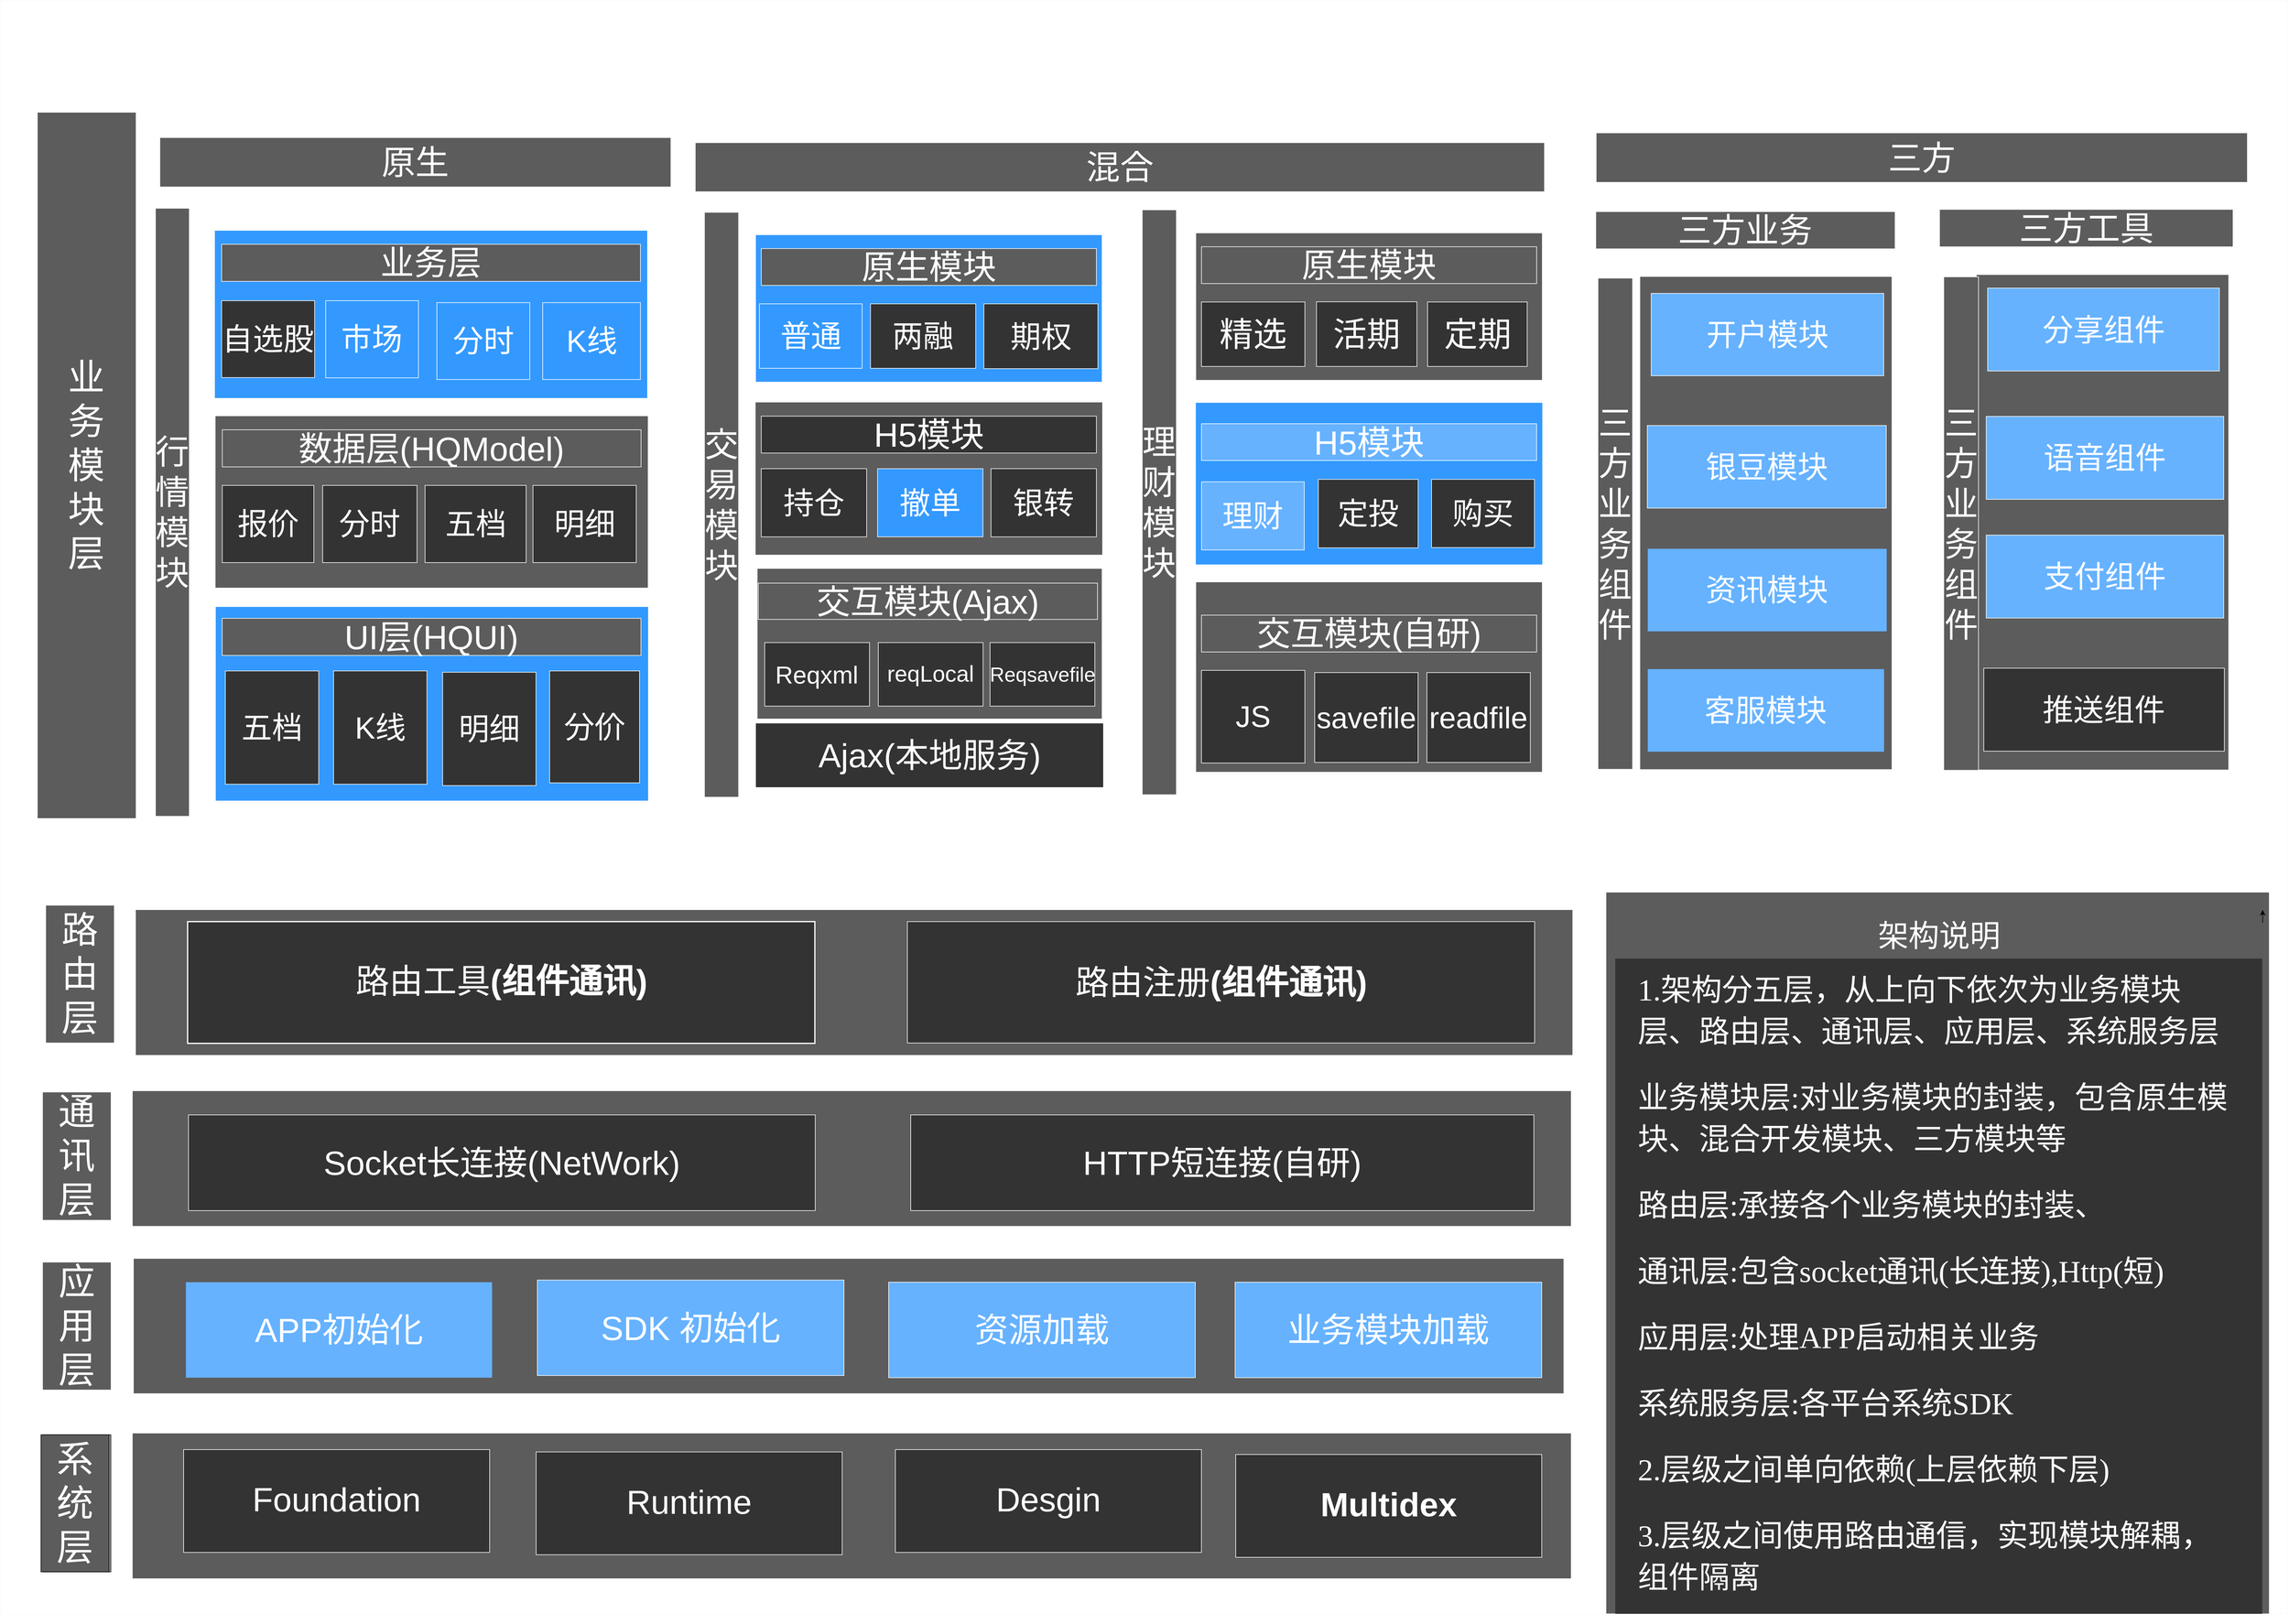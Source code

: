<mxfile version="20.8.20" type="github">
  <diagram name="第 1 页" id="TkxkEOnCBFVJElRpyOZn">
    <mxGraphModel dx="7390" dy="2872" grid="1" gridSize="10" guides="1" tooltips="1" connect="1" arrows="1" fold="1" page="1" pageScale="1" pageWidth="827" pageHeight="1169" math="0" shadow="0">
      <root>
        <mxCell id="0" />
        <mxCell id="1" parent="0" />
        <mxCell id="ASqVglf76r4piVXxUq2K-1" value="" style="group;labelBackgroundColor=none;labelBorderColor=none;fontSize=80;strokeColor=#FAFAFA;fontColor=#666666;" vertex="1" connectable="0" parent="1">
          <mxGeometry x="-1605" y="407" width="3737.094" height="2636.375" as="geometry" />
        </mxCell>
        <mxCell id="ASqVglf76r4piVXxUq2K-2" value="&lt;font style=&quot;font-size: 90px;&quot;&gt;APP架构示意图&lt;/font&gt;" style="rounded=0;whiteSpace=wrap;html=1;sketch=0;strokeWidth=1;container=1;align=center;fontSize=90;glass=0;shadow=0;strokeColor=none;fillColor=none;fontColor=#FFFFFF;fontFamily=Helvetica;" vertex="1" parent="ASqVglf76r4piVXxUq2K-1">
          <mxGeometry x="1117.22" width="1494.03" height="145" as="geometry" />
        </mxCell>
        <mxCell id="ASqVglf76r4piVXxUq2K-3" value="" style="rounded=0;whiteSpace=wrap;html=1;sketch=0;fontColor=#E4FDE1;strokeColor=none;strokeWidth=1;fillColor=none;container=1;align=center;fontSize=30;" vertex="1" parent="ASqVglf76r4piVXxUq2K-1">
          <mxGeometry x="3.324" y="134.754" width="3733.77" height="2501.621" as="geometry" />
        </mxCell>
        <mxCell id="ASqVglf76r4piVXxUq2K-4" value="" style="rounded=0;whiteSpace=wrap;html=1;gradientColor=none;fontColor=#000000;fillColor=none;strokeColor=#FFFFFF;container=1;" vertex="1" parent="ASqVglf76r4piVXxUq2K-3">
          <mxGeometry x="25.71" y="23.72" width="3678.29" height="1242.72" as="geometry" />
        </mxCell>
        <mxCell id="ASqVglf76r4piVXxUq2K-5" value="业&lt;br style=&quot;font-size: 60px;&quot;&gt;务&lt;br style=&quot;font-size: 60px;&quot;&gt;模&lt;br style=&quot;font-size: 60px;&quot;&gt;块&lt;br style=&quot;font-size: 60px;&quot;&gt;层" style="rounded=0;whiteSpace=wrap;html=1;sketch=0;fontColor=#ffffff;strokeColor=none;strokeWidth=1;fontSize=60;glass=0;fillColor=#5C5C5C;" vertex="1" parent="ASqVglf76r4piVXxUq2K-4">
          <mxGeometry x="31.448" y="24.523" width="160.38" height="1153.161" as="geometry" />
        </mxCell>
        <mxCell id="ASqVglf76r4piVXxUq2K-6" value="" style="group;" vertex="1" connectable="0" parent="ASqVglf76r4piVXxUq2K-3">
          <mxGeometry x="25.72" y="1294.25" width="2578.28" height="1200" as="geometry" />
        </mxCell>
        <mxCell id="ASqVglf76r4piVXxUq2K-7" value="。" style="rounded=0;whiteSpace=wrap;html=1;sketch=0;strokeWidth=1;strokeColor=#FFFFFF;fillColor=none;perimeterSpacing=1;container=1;rotation=0;" vertex="1" parent="ASqVglf76r4piVXxUq2K-6">
          <mxGeometry x="6.616" y="333.0" width="2554.652" height="260.645" as="geometry" />
        </mxCell>
        <mxCell id="ASqVglf76r4piVXxUq2K-8" value="通&lt;br style=&quot;font-size: 60px;&quot;&gt;讯&lt;br style=&quot;font-size: 60px;&quot;&gt;层" style="rounded=0;whiteSpace=wrap;html=1;sketch=0;strokeWidth=1;gradientDirection=south;fontColor=#ffffff;strokeColor=none;fontSize=60;glass=0;fillColor=#5c5c5c;" vertex="1" parent="ASqVglf76r4piVXxUq2K-7">
          <mxGeometry x="33.322" y="22.155" width="111.072" height="208.516" as="geometry" />
        </mxCell>
        <mxCell id="ASqVglf76r4piVXxUq2K-9" value="" style="rounded=0;whiteSpace=wrap;html=1;sketch=0;fontColor=#000000;strokeColor=#FFFFFF;strokeWidth=1;fillColor=#5C5C5C;container=1;" vertex="1" parent="ASqVglf76r4piVXxUq2K-7">
          <mxGeometry x="179.566" y="19.548" width="2351.02" height="221.549" as="geometry" />
        </mxCell>
        <mxCell id="ASqVglf76r4piVXxUq2K-10" value="HTTP短连接(自研)" style="rounded=0;whiteSpace=wrap;html=1;sketch=0;fontColor=#FFFFFF;strokeColor=#FFFFFF;strokeWidth=1;fontSize=55;fillColor=#333333;" vertex="1" parent="ASqVglf76r4piVXxUq2K-7">
          <mxGeometry x="1451.337" y="58.999" width="1018.158" height="156.387" as="geometry" />
        </mxCell>
        <mxCell id="ASqVglf76r4piVXxUq2K-11" value="" style="rounded=0;whiteSpace=wrap;html=1;sketch=0;fontColor=#E4FDE1;strokeColor=#FFFFFF;strokeWidth=1;fillColor=none;container=1;rotation=0;" vertex="1" parent="ASqVglf76r4piVXxUq2K-6">
          <mxGeometry x="6.616" y="890.998" width="2554.652" height="280" as="geometry" />
        </mxCell>
        <mxCell id="ASqVglf76r4piVXxUq2K-12" value="系&lt;br style=&quot;font-size: 50px;&quot;&gt;统&lt;br style=&quot;font-size: 50px;&quot;&gt;层" style="rounded=0;whiteSpace=wrap;html=1;sketch=0;strokeColor=default;strokeWidth=1;fillColor=#A1A1A1;fontColor=#ffffff;fontSize=40;glass=0;" vertex="1" parent="ASqVglf76r4piVXxUq2K-11">
          <mxGeometry x="33.322" y="23.8" width="111.072" height="224.0" as="geometry" />
        </mxCell>
        <mxCell id="ASqVglf76r4piVXxUq2K-13" value="" style="rounded=0;whiteSpace=wrap;html=1;sketch=0;fontColor=#000000;strokeColor=#FFFFFF;strokeWidth=1;fillColor=#5C5C5C;" vertex="1" parent="ASqVglf76r4piVXxUq2K-11">
          <mxGeometry x="179.566" y="21" width="2351.02" height="238.0" as="geometry" />
        </mxCell>
        <mxCell id="ASqVglf76r4piVXxUq2K-14" value="&lt;h1 style=&quot;box-sizing: border-box; outline: 0px; margin: 0px; padding: 0px; font-family: arial; font-size: 55px; line-height: 26px; overflow-wrap: break-word;&quot;&gt;&lt;span style=&quot;box-sizing: border-box; outline: 0px; margin: 0px; padding: 0px; font-weight: normal; overflow-wrap: break-word; font-size: 55px;&quot;&gt;Foundation&lt;/span&gt;&lt;/h1&gt;" style="rounded=0;whiteSpace=wrap;html=1;sketch=0;fontColor=#FFFFFF;strokeColor=#FFFFFF;strokeWidth=1;fontSize=55;fillColor=#333333;" vertex="1" parent="ASqVglf76r4piVXxUq2K-11">
          <mxGeometry x="263.339" y="48" width="500" height="168" as="geometry" />
        </mxCell>
        <mxCell id="ASqVglf76r4piVXxUq2K-15" value="。" style="rounded=0;whiteSpace=wrap;html=1;sketch=0;strokeWidth=1;strokeColor=#FFFFFF;fillColor=none;perimeterSpacing=1;container=1;rotation=0;" vertex="1" parent="ASqVglf76r4piVXxUq2K-6">
          <mxGeometry x="11.814" y="26.002" width="2554.652" height="280.138" as="geometry" />
        </mxCell>
        <mxCell id="ASqVglf76r4piVXxUq2K-16" value="路&lt;br style=&quot;font-size: 60px;&quot;&gt;由&lt;br style=&quot;font-size: 60px;&quot;&gt;层" style="rounded=0;whiteSpace=wrap;html=1;sketch=0;strokeWidth=1;gradientDirection=south;strokeColor=none;fontSize=60;fontColor=#ffffff;glass=0;shadow=0;fillColor=#5c5c5c;" vertex="1" parent="ASqVglf76r4piVXxUq2K-15">
          <mxGeometry x="33.322" y="23.812" width="111.072" height="224.11" as="geometry" />
        </mxCell>
        <mxCell id="ASqVglf76r4piVXxUq2K-17" value="" style="rounded=0;whiteSpace=wrap;html=1;sketch=0;fontColor=#000000;strokeColor=#FFFFFF;strokeWidth=1;fillColor=#5C5C5C;container=1;" vertex="1" parent="ASqVglf76r4piVXxUq2K-15">
          <mxGeometry x="179.568" y="30.571" width="2348.321" height="238.117" as="geometry" />
        </mxCell>
        <mxCell id="ASqVglf76r4piVXxUq2K-18" value="&lt;h1 style=&quot;box-sizing: border-box; outline: 0px; margin: 0px; padding: 0px; font-family: arial; font-size: 55px; line-height: 26px; overflow-wrap: break-word;&quot;&gt;&lt;span style=&quot;box-sizing: border-box; outline: 0px; margin: 0px; padding: 0px; font-weight: normal; overflow-wrap: break-word; font-size: 55px;&quot;&gt;路由工具&lt;/span&gt;(组件通讯)&lt;/h1&gt;" style="rounded=0;whiteSpace=wrap;html=1;sketch=0;fontColor=#FFFFFF;strokeColor=#FFFFFF;strokeWidth=2;fontSize=55;fillColor=#333333;spacing=2;labelPosition=center;verticalLabelPosition=middle;align=center;verticalAlign=middle;horizontal=1;" vertex="1" parent="ASqVglf76r4piVXxUq2K-17">
          <mxGeometry x="85.131" y="19.597" width="1024.838" height="198.923" as="geometry" />
        </mxCell>
        <mxCell id="ASqVglf76r4piVXxUq2K-19" value="&lt;p style=&quot;line-height: 130%; font-size: 55px;&quot;&gt;&lt;/p&gt;&lt;h1 style=&quot;box-sizing: border-box; outline: 0px; margin: 0px; padding: 0px; font-family: arial; font-size: 55px; line-height: 26px; overflow-wrap: break-word;&quot;&gt;&lt;span style=&quot;box-sizing: border-box; outline: 0px; margin: 0px; padding: 0px; font-weight: normal; overflow-wrap: break-word; font-size: 55px;&quot;&gt;路由注册&lt;/span&gt;(组件通讯)&lt;/h1&gt;&lt;p style=&quot;font-size: 55px;&quot;&gt;&lt;/p&gt;" style="rounded=0;whiteSpace=wrap;html=1;sketch=0;fontColor=#FFFFFF;strokeColor=#FFFFFF;strokeWidth=1;fontSize=55;fillColor=#333333;spacing=12;" vertex="1" parent="ASqVglf76r4piVXxUq2K-17">
          <mxGeometry x="1261.15" y="19.597" width="1024.838" height="198.328" as="geometry" />
        </mxCell>
        <mxCell id="ASqVglf76r4piVXxUq2K-20" value="。" style="rounded=0;whiteSpace=wrap;html=1;sketch=0;strokeWidth=1;strokeColor=#FFFFFF;fillColor=none;perimeterSpacing=1;container=1;rotation=0;" vertex="1" parent="ASqVglf76r4piVXxUq2K-6">
          <mxGeometry x="6.616" y="610.999" width="2554.652" height="260" as="geometry" />
        </mxCell>
        <mxCell id="ASqVglf76r4piVXxUq2K-21" value="应&lt;br style=&quot;font-size: 60px;&quot;&gt;用&lt;br style=&quot;font-size: 60px;&quot;&gt;层" style="rounded=0;whiteSpace=wrap;html=1;sketch=0;strokeWidth=1;gradientDirection=south;fontColor=#ffffff;strokeColor=none;fontSize=60;glass=0;fillColor=#5c5c5c;" vertex="1" parent="ASqVglf76r4piVXxUq2K-20">
          <mxGeometry x="33.322" y="22.1" width="111.072" height="208.0" as="geometry" />
        </mxCell>
        <mxCell id="ASqVglf76r4piVXxUq2K-22" value="" style="rounded=0;whiteSpace=wrap;html=1;sketch=0;fontColor=#000000;strokeColor=#FFFFFF;strokeWidth=1;fillColor=#5C5C5C;container=1;" vertex="1" parent="ASqVglf76r4piVXxUq2K-20">
          <mxGeometry x="181.338" y="15.598" width="2337.186" height="221.0" as="geometry" />
        </mxCell>
        <mxCell id="ASqVglf76r4piVXxUq2K-23" value="APP初始化" style="rounded=0;whiteSpace=wrap;html=1;sketch=0;strokeWidth=6;fontSize=55;strokeColor=none;fillColor=#66B2FF;fontColor=#FFFFFF;" vertex="1" parent="ASqVglf76r4piVXxUq2K-22">
          <mxGeometry x="85.76" y="38.84" width="500.24" height="156" as="geometry" />
        </mxCell>
        <mxCell id="ASqVglf76r4piVXxUq2K-24" value="SDK 初始化" style="rounded=0;whiteSpace=wrap;html=1;sketch=0;fontColor=#FFFFFF;strokeColor=#FFFFFF;strokeWidth=1;fontSize=55;fillColor=#66B2FF;" vertex="1" parent="ASqVglf76r4piVXxUq2K-22">
          <mxGeometry x="660.002" y="35.309" width="500.966" height="155.996" as="geometry" />
        </mxCell>
        <mxCell id="ASqVglf76r4piVXxUq2K-25" value="业务模块加载" style="rounded=0;whiteSpace=wrap;html=1;sketch=0;fontColor=#FFFFFF;strokeColor=#FFFFFF;strokeWidth=1;fontSize=55;fillColor=#66B2FF;" vertex="1" parent="ASqVglf76r4piVXxUq2K-22">
          <mxGeometry x="1800.006" y="38.842" width="500.966" height="155.996" as="geometry" />
        </mxCell>
        <mxCell id="ASqVglf76r4piVXxUq2K-26" value="资源加载" style="rounded=0;whiteSpace=wrap;html=1;sketch=0;fontColor=#FFFFFF;strokeColor=#FFFFFF;strokeWidth=1;fontSize=55;fillColor=#66B2FF;fontFamily=Helvetica;" vertex="1" parent="ASqVglf76r4piVXxUq2K-22">
          <mxGeometry x="1234.001" y="38.84" width="500.966" height="155.996" as="geometry" />
        </mxCell>
        <mxCell id="ASqVglf76r4piVXxUq2K-27" value="&lt;font style=&quot;font-size: 55px;&quot;&gt;Socket长连接(NetWork)&lt;/font&gt;" style="rounded=0;whiteSpace=wrap;html=1;sketch=0;fontColor=#FFFFFF;strokeColor=#FFFFFF;strokeWidth=1;fontSize=5;fillColor=#333333;" vertex="1" parent="ASqVglf76r4piVXxUq2K-6">
          <mxGeometry x="277.96" y="392" width="1024.04" height="156.39" as="geometry" />
        </mxCell>
        <mxCell id="ASqVglf76r4piVXxUq2K-28" value="&lt;h1 style=&quot;box-sizing: border-box; outline: 0px; margin: 0px; padding: 0px; line-height: 26px; overflow-wrap: break-word; font-size: 55px;&quot;&gt;&lt;font face=&quot;arial&quot; style=&quot;font-size: 55px;&quot;&gt;Multidex&lt;/font&gt;&lt;br style=&quot;font-size: 55px;&quot;&gt;&lt;/h1&gt;" style="rounded=0;whiteSpace=wrap;html=1;sketch=0;fontColor=#FFFFFF;strokeColor=#FFFFFF;strokeWidth=1;fontStyle=0;fontSize=55;fillColor=#333333;" vertex="1" parent="ASqVglf76r4piVXxUq2K-6">
          <mxGeometry x="1989" y="947" width="500" height="168" as="geometry" />
        </mxCell>
        <mxCell id="ASqVglf76r4piVXxUq2K-29" value="&lt;h1 style=&quot;box-sizing: border-box; outline: 0px; margin: 0px; padding: 0px; font-family: arial; font-size: 55px; line-height: 26px; overflow-wrap: break-word;&quot;&gt;&lt;span style=&quot;box-sizing: border-box; outline: 0px; margin: 0px; padding: 0px; font-weight: normal; overflow-wrap: break-word; font-size: 55px;&quot;&gt;Runtime&lt;/span&gt;&lt;/h1&gt;" style="rounded=0;whiteSpace=wrap;html=1;sketch=0;fontColor=#FFFFFF;strokeColor=#FFFFFF;strokeWidth=1;fontSize=55;fillColor=#333333;" vertex="1" parent="ASqVglf76r4piVXxUq2K-6">
          <mxGeometry x="845.952" y="942.798" width="500" height="168" as="geometry" />
        </mxCell>
        <mxCell id="ASqVglf76r4piVXxUq2K-30" value="&lt;h1 style=&quot;box-sizing: border-box; outline: 0px; margin: 0px; padding: 0px; font-family: arial; font-size: 55px; line-height: 26px; overflow-wrap: break-word;&quot;&gt;&lt;span style=&quot;box-sizing: border-box; outline: 0px; margin: 0px; padding: 0px; font-weight: normal; overflow-wrap: break-word; font-size: 55px;&quot;&gt;Desgin&lt;/span&gt;&lt;/h1&gt;" style="rounded=0;whiteSpace=wrap;html=1;sketch=0;fontColor=#FFFFFF;strokeColor=#FFFFFF;strokeWidth=1;fontSize=55;fillColor=#333333;" vertex="1" parent="ASqVglf76r4piVXxUq2K-6">
          <mxGeometry x="1432.956" y="938.998" width="500" height="168" as="geometry" />
        </mxCell>
        <mxCell id="ASqVglf76r4piVXxUq2K-31" value="" style="rounded=0;whiteSpace=wrap;html=1;sketch=0;fontColor=#FFFFFF;strokeColor=#FFFFFF;strokeWidth=1;fillColor=#5C5C5C;fontStyle=1;container=1;" vertex="1" parent="ASqVglf76r4piVXxUq2K-3">
          <mxGeometry x="2619.68" y="1322.25" width="1083.77" height="1179.371" as="geometry" />
        </mxCell>
        <mxCell id="ASqVglf76r4piVXxUq2K-32" value="&lt;font style=&quot;font-size: 50px;&quot;&gt;架构说明&lt;/font&gt;" style="text;html=1;align=center;verticalAlign=middle;whiteSpace=wrap;rounded=0;sketch=0;fontSize=36;fontColor=#FFFFFF;" vertex="1" parent="ASqVglf76r4piVXxUq2K-31">
          <mxGeometry x="16" y="29.15" width="1057" height="82.85" as="geometry" />
        </mxCell>
        <mxCell id="ASqVglf76r4piVXxUq2K-33" value="&lt;div style=&quot;font-size: 50px;&quot;&gt;&lt;br style=&quot;font-size: 50px;&quot;&gt;&lt;/div&gt;" style="rounded=0;whiteSpace=wrap;html=1;sketch=0;fontColor=#FFFFFF;strokeWidth=1;align=left;fontSize=35;fontFamily=Comic Sans MS;fontStyle=1;container=1;fillColor=#333333;strokeColor=none;" vertex="1" parent="ASqVglf76r4piVXxUq2K-31">
          <mxGeometry x="15.15" y="108.611" width="1057.18" height="1070.76" as="geometry" />
        </mxCell>
        <mxCell id="ASqVglf76r4piVXxUq2K-34" value="&lt;p style=&quot;line-height: 160%;&quot;&gt;&lt;span style=&quot;font-size: 50px;&quot;&gt;1.架构分五层，从上向下依次为业务模块层、路由层、通讯层、应用层、系统服务层&lt;/span&gt;&lt;/p&gt;&lt;p style=&quot;line-height: 160%;&quot;&gt;&lt;span style=&quot;font-size: 50px;&quot;&gt;业务模块层:对业务模块的封装，包含原生模块、混合开发模块、三方模块等&lt;/span&gt;&lt;/p&gt;&lt;p style=&quot;line-height: 160%;&quot;&gt;&lt;span style=&quot;font-size: 50px;&quot;&gt;路由层:承接各个业务模块的封装、&lt;/span&gt;&lt;/p&gt;&lt;p style=&quot;line-height: 160%;&quot;&gt;&lt;span style=&quot;font-size: 50px;&quot;&gt;通讯层:包含socket通讯(长连接),Http(短)&lt;/span&gt;&lt;/p&gt;&lt;p style=&quot;line-height: 160%;&quot;&gt;&lt;span style=&quot;font-size: 50px;&quot;&gt;应用层:处理APP启动相关业务&lt;/span&gt;&lt;/p&gt;&lt;p style=&quot;line-height: 160%;&quot;&gt;&lt;span style=&quot;font-size: 50px;&quot;&gt;系统服务层:各平台系统SDK&lt;/span&gt;&lt;/p&gt;&lt;p style=&quot;line-height: 160%;&quot;&gt;&lt;span style=&quot;font-size: 50px;&quot;&gt;2.层级之间单向依赖(上层依赖下层)&lt;/span&gt;&lt;/p&gt;&lt;p style=&quot;line-height: 160%;&quot;&gt;&lt;span style=&quot;font-size: 50px;&quot;&gt;3.层级之间使用路由通信，实现模块解耦，组件隔离&lt;/span&gt;&lt;/p&gt;" style="text;html=1;strokeColor=none;fillColor=none;align=left;verticalAlign=middle;whiteSpace=wrap;rounded=0;fontFamily=Comic Sans MS;fontSize=40;fontColor=#FFFFFF;spacing=12;" vertex="1" parent="ASqVglf76r4piVXxUq2K-33">
          <mxGeometry x="24.43" y="43" width="995.03" height="978.15" as="geometry" />
        </mxCell>
        <mxCell id="ASqVglf76r4piVXxUq2K-35" style="edgeStyle=orthogonalEdgeStyle;rounded=0;orthogonalLoop=1;jettySize=auto;html=1;exitX=1;exitY=0.25;exitDx=0;exitDy=0;entryX=1;entryY=0;entryDx=0;entryDy=0;fontSize=36;fontColor=#333333;" edge="1" parent="ASqVglf76r4piVXxUq2K-31" source="ASqVglf76r4piVXxUq2K-32" target="ASqVglf76r4piVXxUq2K-32">
          <mxGeometry relative="1" as="geometry" />
        </mxCell>
        <mxCell id="ASqVglf76r4piVXxUq2K-36" value="" style="rounded=0;whiteSpace=wrap;html=1;sketch=0;strokeWidth=1;strokeColor=#FFFFFF;fillColor=none;perimeterSpacing=1;fontColor=#000000;container=1;fontSize=55;" vertex="1" parent="ASqVglf76r4piVXxUq2K-1">
          <mxGeometry x="1131" y="190" width="1420" height="1174" as="geometry" />
        </mxCell>
        <mxCell id="ASqVglf76r4piVXxUq2K-37" value="" style="rounded=0;whiteSpace=wrap;html=1;sketch=0;strokeWidth=1;strokeColor=#FFFFFF;fillColor=none;perimeterSpacing=1;fontColor=#000000;" vertex="1" parent="ASqVglf76r4piVXxUq2K-36">
          <mxGeometry x="88.634" y="155.028" width="598.627" height="955.756" as="geometry" />
        </mxCell>
        <mxCell id="ASqVglf76r4piVXxUq2K-38" value="混合" style="rounded=0;whiteSpace=wrap;html=1;sketch=0;fontColor=#FFFFFF;strokeColor=#FFFFFF;strokeWidth=1;fontSize=55;fillColor=#5C5C5C;" vertex="1" parent="ASqVglf76r4piVXxUq2K-36">
          <mxGeometry x="3.996" y="42.144" width="1387.516" height="80.205" as="geometry" />
        </mxCell>
        <mxCell id="ASqVglf76r4piVXxUq2K-39" value="交&lt;br style=&quot;font-size: 55px;&quot;&gt;易&lt;br style=&quot;font-size: 55px;&quot;&gt;模&lt;br style=&quot;font-size: 55px;&quot;&gt;块" style="rounded=0;whiteSpace=wrap;html=1;sketch=0;fontColor=#FFFFFF;strokeColor=#FFFFFF;strokeWidth=1;fontSize=55;fillColor=#5C5C5C;" vertex="1" parent="ASqVglf76r4piVXxUq2K-36">
          <mxGeometry x="19.026" y="156.028" width="55.78" height="955.736" as="geometry" />
        </mxCell>
        <mxCell id="ASqVglf76r4piVXxUq2K-40" value="" style="rounded=0;whiteSpace=wrap;html=1;sketch=0;fontColor=#000000;strokeWidth=6;strokeColor=none;fillColor=#5C5C5C;" vertex="1" parent="ASqVglf76r4piVXxUq2K-36">
          <mxGeometry x="102.56" y="466.584" width="566.44" height="249.054" as="geometry" />
        </mxCell>
        <mxCell id="ASqVglf76r4piVXxUq2K-41" value="H5模块" style="rounded=0;whiteSpace=wrap;html=1;sketch=0;fontColor=#FFFFFF;strokeColor=#FFFFFF;strokeWidth=1;fontSize=55;fillColor=#333333;" vertex="1" parent="ASqVglf76r4piVXxUq2K-36">
          <mxGeometry x="111.837" y="489.164" width="547.582" height="60.205" as="geometry" />
        </mxCell>
        <mxCell id="ASqVglf76r4piVXxUq2K-42" value="持仓" style="rounded=0;whiteSpace=wrap;html=1;sketch=0;fontColor=#FFFFFF;strokeColor=#FFFFFF;strokeWidth=1;fontSize=50;fillColor=#333333;" vertex="1" parent="ASqVglf76r4piVXxUq2K-36">
          <mxGeometry x="111.837" y="574.957" width="172.16" height="111.379" as="geometry" />
        </mxCell>
        <mxCell id="ASqVglf76r4piVXxUq2K-43" value="" style="rounded=0;whiteSpace=wrap;html=1;sketch=0;fontColor=#000000;strokeColor=#FFFFFF;strokeWidth=1;fillColor=#3399FF;" vertex="1" parent="ASqVglf76r4piVXxUq2K-36">
          <mxGeometry x="102.556" y="192.656" width="566.144" height="240.821" as="geometry" />
        </mxCell>
        <mxCell id="ASqVglf76r4piVXxUq2K-44" value="原生模块" style="rounded=0;whiteSpace=wrap;html=1;sketch=0;fontColor=#FFFFFF;strokeColor=#FFFFFF;strokeWidth=1;fillColor=#5C5C5C;fontSize=55;" vertex="1" parent="ASqVglf76r4piVXxUq2K-36">
          <mxGeometry x="111.837" y="215.233" width="547.582" height="60.205" as="geometry" />
        </mxCell>
        <mxCell id="ASqVglf76r4piVXxUq2K-45" value="银转" style="rounded=0;whiteSpace=wrap;html=1;sketch=0;fontColor=#FFFFFF;strokeColor=#FFFFFF;strokeWidth=1;fontSize=50;fillColor=#333333;" vertex="1" parent="ASqVglf76r4piVXxUq2K-36">
          <mxGeometry x="487.26" y="574.957" width="172.16" height="111.379" as="geometry" />
        </mxCell>
        <mxCell id="ASqVglf76r4piVXxUq2K-46" value="" style="rounded=0;whiteSpace=wrap;html=1;sketch=0;strokeWidth=1;strokeColor=#FFFFFF;fillColor=none;perimeterSpacing=1;fontColor=#000000;" vertex="1" parent="ASqVglf76r4piVXxUq2K-36">
          <mxGeometry x="801.212" y="152.018" width="598.627" height="955.756" as="geometry" />
        </mxCell>
        <mxCell id="ASqVglf76r4piVXxUq2K-47" value="理&lt;br style=&quot;font-size: 55px;&quot;&gt;财&lt;br style=&quot;font-size: 55px;&quot;&gt;模&lt;br style=&quot;font-size: 55px;&quot;&gt;块" style="rounded=0;whiteSpace=wrap;html=1;sketch=0;fontColor=#FFFFFF;strokeColor=#FFFFFF;strokeWidth=1;fontSize=55;fillColor=#5C5C5C;" vertex="1" parent="ASqVglf76r4piVXxUq2K-36">
          <mxGeometry x="734.307" y="152.018" width="55.78" height="955.736" as="geometry" />
        </mxCell>
        <mxCell id="ASqVglf76r4piVXxUq2K-48" value="" style="rounded=0;whiteSpace=wrap;html=1;sketch=0;fontColor=#000000;strokeWidth=6;strokeColor=none;fillColor=#3399FF;" vertex="1" parent="ASqVglf76r4piVXxUq2K-36">
          <mxGeometry x="821.84" y="467.234" width="566.14" height="264.254" as="geometry" />
        </mxCell>
        <mxCell id="ASqVglf76r4piVXxUq2K-49" value="H5模块" style="rounded=0;whiteSpace=wrap;html=1;sketch=0;fontColor=#FFFFFF;strokeColor=#FFFFFF;strokeWidth=1;fontSize=55;fillColor=#66B2FF;" vertex="1" parent="ASqVglf76r4piVXxUq2K-36">
          <mxGeometry x="831.118" y="501.42" width="547.582" height="60.205" as="geometry" />
        </mxCell>
        <mxCell id="ASqVglf76r4piVXxUq2K-50" value="理财" style="rounded=0;whiteSpace=wrap;html=1;sketch=0;fontColor=#FFFFFF;strokeColor=#FFFFFF;strokeWidth=1;fontSize=50;fillColor=#66B2FF;" vertex="1" parent="ASqVglf76r4piVXxUq2K-36">
          <mxGeometry x="831.23" y="596.364" width="167.77" height="111.377" as="geometry" />
        </mxCell>
        <mxCell id="ASqVglf76r4piVXxUq2K-51" value="" style="rounded=0;whiteSpace=wrap;html=1;sketch=0;fontColor=#000000;strokeColor=#FFFFFF;strokeWidth=1;fillColor=#5C5C5C;fontSize=30;" vertex="1" parent="ASqVglf76r4piVXxUq2K-36">
          <mxGeometry x="821.832" y="760.001" width="566.142" height="310.952" as="geometry" />
        </mxCell>
        <mxCell id="ASqVglf76r4piVXxUq2K-52" value="交互模块(自研)" style="rounded=0;whiteSpace=wrap;html=1;sketch=0;fontColor=#FFFFFF;strokeColor=#FFFFFF;strokeWidth=1;fillColor=#5C5C5C;fontSize=55;" vertex="1" parent="ASqVglf76r4piVXxUq2K-36">
          <mxGeometry x="831.118" y="814.274" width="547.582" height="60.205" as="geometry" />
        </mxCell>
        <mxCell id="ASqVglf76r4piVXxUq2K-53" value="JS" style="rounded=0;whiteSpace=wrap;html=1;sketch=0;fontColor=#FFFFFF;strokeColor=#FFFFFF;strokeWidth=1;fontSize=49;fillColor=#333333;" vertex="1" parent="ASqVglf76r4piVXxUq2K-36">
          <mxGeometry x="831.112" y="904.58" width="168.927" height="151.343" as="geometry" />
        </mxCell>
        <mxCell id="ASqVglf76r4piVXxUq2K-54" value="" style="rounded=0;whiteSpace=wrap;html=1;sketch=0;fontColor=#000000;strokeColor=#FFFFFF;strokeWidth=1;fillColor=#5C5C5C;" vertex="1" parent="ASqVglf76r4piVXxUq2K-36">
          <mxGeometry x="821.837" y="189.646" width="566.144" height="240.821" as="geometry" />
        </mxCell>
        <mxCell id="ASqVglf76r4piVXxUq2K-55" value="原生模块" style="rounded=0;whiteSpace=wrap;html=1;sketch=0;fontColor=#FFFFFF;strokeColor=#FFFFFF;strokeWidth=1;fillColor=#5C5C5C;fontSize=55;" vertex="1" parent="ASqVglf76r4piVXxUq2K-36">
          <mxGeometry x="831.118" y="212.223" width="547.582" height="60.205" as="geometry" />
        </mxCell>
        <mxCell id="ASqVglf76r4piVXxUq2K-56" value="购买" style="rounded=0;whiteSpace=wrap;html=1;sketch=0;fontColor=#FFFFFF;strokeColor=#FFFFFF;strokeWidth=1;fontSize=50;fillColor=#333333;" vertex="1" parent="ASqVglf76r4piVXxUq2K-36">
          <mxGeometry x="1206.998" y="592.424" width="167.994" height="111.379" as="geometry" />
        </mxCell>
        <mxCell id="ASqVglf76r4piVXxUq2K-57" value="savefile" style="rounded=0;whiteSpace=wrap;html=1;sketch=0;fontColor=#FFFFFF;strokeColor=#FFFFFF;strokeWidth=1;fontSize=48;fillColor=#333333;" vertex="1" parent="ASqVglf76r4piVXxUq2K-36">
          <mxGeometry x="1016.069" y="908.14" width="168.927" height="146.843" as="geometry" />
        </mxCell>
        <mxCell id="ASqVglf76r4piVXxUq2K-58" value="&lt;span style=&quot;font-size: 49px;&quot;&gt;readfile&lt;/span&gt;" style="rounded=0;whiteSpace=wrap;html=1;sketch=0;fontColor=#FFFFFF;strokeColor=#FFFFFF;strokeWidth=1;fontSize=49;fillColor=#333333;" vertex="1" parent="ASqVglf76r4piVXxUq2K-36">
          <mxGeometry x="1199.481" y="908.14" width="168.927" height="146.843" as="geometry" />
        </mxCell>
        <mxCell id="ASqVglf76r4piVXxUq2K-59" value="Ajax(本地服务)" style="rounded=0;whiteSpace=wrap;html=1;sketch=0;fontColor=#FFFFFF;strokeColor=#FFFFFF;strokeWidth=1;fontSize=55;fillColor=#333333;" vertex="1" parent="ASqVglf76r4piVXxUq2K-36">
          <mxGeometry x="102.55" y="990.68" width="568.45" height="105.36" as="geometry" />
        </mxCell>
        <mxCell id="ASqVglf76r4piVXxUq2K-60" value="" style="rounded=0;whiteSpace=wrap;html=1;sketch=0;fontColor=#000000;strokeColor=#FFFFFF;strokeWidth=1;fillColor=#5C5C5C;container=1;" vertex="1" parent="ASqVglf76r4piVXxUq2K-36">
          <mxGeometry x="105.174" y="738.017" width="563.528" height="246.004" as="geometry" />
        </mxCell>
        <mxCell id="ASqVglf76r4piVXxUq2K-61" value="Reqxml" style="rounded=0;whiteSpace=wrap;sketch=0;fontColor=#FFFFFF;strokeColor=#FFFFFF;strokeWidth=1;fontSize=40;fillColor=#333333;" vertex="1" parent="ASqVglf76r4piVXxUq2K-60">
          <mxGeometry x="12.299" y="121.163" width="171.183" height="103.782" as="geometry" />
        </mxCell>
        <mxCell id="ASqVglf76r4piVXxUq2K-62" value="reqLocal" style="rounded=0;whiteSpace=wrap;sketch=0;fontColor=#FFFFFF;strokeColor=#FFFFFF;strokeWidth=1;fontSize=37;fillColor=#333333;" vertex="1" parent="ASqVglf76r4piVXxUq2K-60">
          <mxGeometry x="197.879" y="121.16" width="171.183" height="103.782" as="geometry" />
        </mxCell>
        <mxCell id="ASqVglf76r4piVXxUq2K-63" value="Reqsavefile" style="rounded=0;whiteSpace=wrap;sketch=0;fontColor=#FFFFFF;strokeColor=#FFFFFF;strokeWidth=1;fontSize=33;fillColor=#333333;" vertex="1" parent="ASqVglf76r4piVXxUq2K-60">
          <mxGeometry x="380.468" y="121.163" width="171.183" height="103.782" as="geometry" />
        </mxCell>
        <mxCell id="ASqVglf76r4piVXxUq2K-64" value="交互模块(Ajax)" style="rounded=0;whiteSpace=wrap;html=1;sketch=0;fontColor=#FFFFFF;strokeColor=#FFFFFF;strokeWidth=1;fillColor=#5C5C5C;fontSize=55;" vertex="1" parent="ASqVglf76r4piVXxUq2K-60">
          <mxGeometry x="1.83" y="23.953" width="554.17" height="59.301" as="geometry" />
        </mxCell>
        <mxCell id="ASqVglf76r4piVXxUq2K-65" value="撤单" style="rounded=0;whiteSpace=wrap;html=1;sketch=0;fontColor=#FFFFFF;strokeColor=#FFFFFF;strokeWidth=1;fontSize=50;fillColor=#3399FF;" vertex="1" parent="ASqVglf76r4piVXxUq2K-36">
          <mxGeometry x="301.863" y="574.957" width="172.16" height="111.379" as="geometry" />
        </mxCell>
        <mxCell id="ASqVglf76r4piVXxUq2K-66" value="" style="group;fontColor=#FFFFFF;" vertex="1" connectable="0" parent="ASqVglf76r4piVXxUq2K-36">
          <mxGeometry x="108.839" y="305.541" width="553.077" height="105.93" as="geometry" />
        </mxCell>
        <mxCell id="ASqVglf76r4piVXxUq2K-67" value="普通" style="rounded=0;whiteSpace=wrap;html=1;sketch=0;fontColor=#FFFFFF;strokeColor=#FFFFFF;strokeWidth=1;fontSize=50;fillColor=#3399FF;" vertex="1" parent="ASqVglf76r4piVXxUq2K-66">
          <mxGeometry y="0.002" width="167.759" height="105.361" as="geometry" />
        </mxCell>
        <mxCell id="ASqVglf76r4piVXxUq2K-68" value="两融" style="rounded=0;whiteSpace=wrap;html=1;sketch=0;fontColor=#FFFFFF;strokeColor=#FFFFFF;strokeWidth=1;fontSize=50;fillColor=#333333;" vertex="1" parent="ASqVglf76r4piVXxUq2K-66">
          <mxGeometry x="181.454" y="0.002" width="171.913" height="105.361" as="geometry" />
        </mxCell>
        <mxCell id="ASqVglf76r4piVXxUq2K-69" value="期权" style="rounded=0;whiteSpace=wrap;html=1;sketch=0;fontColor=#FFFFFF;strokeColor=#FFFFFF;strokeWidth=1;fontSize=50;fillColor=#333333;" vertex="1" parent="ASqVglf76r4piVXxUq2K-66">
          <mxGeometry x="366.755" width="186.322" height="105.93" as="geometry" />
        </mxCell>
        <mxCell id="ASqVglf76r4piVXxUq2K-70" value="" style="group;fontSize=30;" vertex="1" connectable="0" parent="ASqVglf76r4piVXxUq2K-36">
          <mxGeometry x="831.118" y="302.531" width="547.581" height="105.359" as="geometry" />
        </mxCell>
        <mxCell id="ASqVglf76r4piVXxUq2K-71" value="精选" style="rounded=0;whiteSpace=wrap;html=1;sketch=0;fontColor=#FFFFFF;strokeColor=#FFFFFF;strokeWidth=1;fontSize=55;fillColor=#333333;" vertex="1" parent="ASqVglf76r4piVXxUq2K-70">
          <mxGeometry width="168.929" height="105.359" as="geometry" />
        </mxCell>
        <mxCell id="ASqVglf76r4piVXxUq2K-72" value="定期" style="rounded=0;whiteSpace=wrap;html=1;sketch=0;fontColor=#FFFFFF;strokeColor=#FFFFFF;strokeWidth=1;fontSize=55;fillColor=#333333;" vertex="1" parent="ASqVglf76r4piVXxUq2K-70">
          <mxGeometry x="369.444" width="162.662" height="105.359" as="geometry" />
        </mxCell>
        <mxCell id="ASqVglf76r4piVXxUq2K-73" value="活期" style="rounded=0;whiteSpace=wrap;html=1;sketch=0;fontColor=#FFFFFF;strokeColor=#FFFFFF;strokeWidth=1;fontSize=55;fillColor=#333333;" vertex="1" parent="ASqVglf76r4piVXxUq2K-70">
          <mxGeometry x="187.88" y="-0.342" width="164.125" height="105.7" as="geometry" />
        </mxCell>
        <mxCell id="ASqVglf76r4piVXxUq2K-74" value="定投" style="rounded=0;whiteSpace=wrap;html=1;sketch=0;fontColor=#FFFFFF;strokeColor=#FFFFFF;strokeWidth=1;fontSize=50;fillColor=#333333;" vertex="1" parent="ASqVglf76r4piVXxUq2K-36">
          <mxGeometry x="1022.07" y="592.421" width="162.93" height="111.89" as="geometry" />
        </mxCell>
        <mxCell id="ASqVglf76r4piVXxUq2K-75" value="" style="rounded=0;whiteSpace=wrap;html=1;sketch=0;strokeWidth=1;strokeColor=#FFFFFF;fillColor=none;perimeterSpacing=1;container=1;fontColor=#FFFFFF;" vertex="1" parent="ASqVglf76r4piVXxUq2K-1">
          <mxGeometry x="2585" y="185" width="1104" height="1185" as="geometry" />
        </mxCell>
        <mxCell id="ASqVglf76r4piVXxUq2K-76" value="" style="rounded=0;whiteSpace=wrap;html=1;sketch=0;strokeWidth=1;strokeColor=#FFFFFF;fillColor=none;perimeterSpacing=1;container=1;" vertex="1" parent="ASqVglf76r4piVXxUq2K-75">
          <mxGeometry x="10.165" y="135.959" width="532.864" height="1011.969" as="geometry" />
        </mxCell>
        <mxCell id="ASqVglf76r4piVXxUq2K-77" value="三方业务" style="rounded=0;whiteSpace=wrap;html=1;sketch=0;fontColor=#FFFFFF;strokeColor=#FFFFFF;strokeWidth=1;fontSize=55;fillColor=#5C5C5C;" vertex="1" parent="ASqVglf76r4piVXxUq2K-76">
          <mxGeometry x="11.203" y="23.9" width="488.999" height="60.82" as="geometry" />
        </mxCell>
        <mxCell id="ASqVglf76r4piVXxUq2K-78" value="" style="rounded=0;whiteSpace=wrap;html=1;sketch=0;fontColor=#000000;strokeColor=#FFFFFF;strokeWidth=1;fillColor=#5C5C5C;container=1;" vertex="1" parent="ASqVglf76r4piVXxUq2K-76">
          <mxGeometry x="83.2" y="129.908" width="411.966" height="805.8" as="geometry" />
        </mxCell>
        <mxCell id="ASqVglf76r4piVXxUq2K-79" value="" style="group;fontSize=50;direction=west;fontColor=#FFFFFF;" vertex="1" connectable="0" parent="ASqVglf76r4piVXxUq2K-78">
          <mxGeometry x="17.528" y="27.6" width="388.37" height="756.027" as="geometry" />
        </mxCell>
        <mxCell id="ASqVglf76r4piVXxUq2K-80" value="开户模块" style="rounded=0;whiteSpace=wrap;html=1;sketch=0;fontColor=#FFFFFF;strokeColor=#FFFFFF;strokeWidth=1;fontSize=50;flipV=1;flipH=1;fillColor=#66B2FF;" vertex="1" parent="ASqVglf76r4piVXxUq2K-79">
          <mxGeometry x="1.006" width="379.875" height="134.596" as="geometry" />
        </mxCell>
        <mxCell id="ASqVglf76r4piVXxUq2K-81" value="资讯模块" style="rounded=0;whiteSpace=wrap;html=1;sketch=0;strokeWidth=6;fontSize=50;flipV=1;flipH=1;strokeColor=none;fillColor=#66B2FF;fontColor=#FFFFFF;" vertex="1" parent="ASqVglf76r4piVXxUq2K-78">
          <mxGeometry x="12.928" y="444.952" width="390.381" height="134.954" as="geometry" />
        </mxCell>
        <mxCell id="ASqVglf76r4piVXxUq2K-82" value="客服模块" style="rounded=0;whiteSpace=wrap;html=1;sketch=0;strokeWidth=6;fontSize=50;flipV=1;flipH=1;strokeColor=none;fillColor=#66B2FF;fontColor=#FFFFFF;" vertex="1" parent="ASqVglf76r4piVXxUq2K-78">
          <mxGeometry x="12.928" y="641.67" width="386.102" height="134.907" as="geometry" />
        </mxCell>
        <mxCell id="ASqVglf76r4piVXxUq2K-83" value="银豆模块" style="rounded=0;whiteSpace=wrap;html=1;sketch=0;fontColor=#FFFFFF;strokeColor=#FFFFFF;strokeWidth=1;fontSize=50;flipV=1;flipH=1;fillColor=#66B2FF;" vertex="1" parent="ASqVglf76r4piVXxUq2K-78">
          <mxGeometry x="12.23" y="243.528" width="390.381" height="134.954" as="geometry" />
        </mxCell>
        <mxCell id="ASqVglf76r4piVXxUq2K-84" value="三&lt;br style=&quot;font-size: 55px;&quot;&gt;方&lt;br style=&quot;font-size: 55px;&quot;&gt;业&lt;br style=&quot;font-size: 55px;&quot;&gt;务&lt;br style=&quot;font-size: 55px;&quot;&gt;组&lt;br style=&quot;font-size: 55px;&quot;&gt;件" style="rounded=0;whiteSpace=wrap;html=1;sketch=0;fontColor=#FFFFFF;strokeColor=#FFFFFF;strokeWidth=1;fontSize=55;fillColor=#5C5C5C;" vertex="1" parent="ASqVglf76r4piVXxUq2K-76">
          <mxGeometry x="14.849" y="132.6" width="56.443" height="802.66" as="geometry" />
        </mxCell>
        <mxCell id="ASqVglf76r4piVXxUq2K-85" value="" style="rounded=0;whiteSpace=wrap;html=1;sketch=0;strokeWidth=1;strokeColor=#FFFFFF;fillColor=none;perimeterSpacing=1;container=1;" vertex="1" parent="ASqVglf76r4piVXxUq2K-75">
          <mxGeometry x="559.742" y="132.217" width="533.475" height="1016.69" as="geometry" />
        </mxCell>
        <mxCell id="ASqVglf76r4piVXxUq2K-86" value="三方工具" style="rounded=0;whiteSpace=wrap;html=1;sketch=0;fontColor=#FFFFFF;strokeColor=#FFFFFF;strokeWidth=1;fontSize=55;fillColor=#5C5C5C;" vertex="1" parent="ASqVglf76r4piVXxUq2K-85">
          <mxGeometry x="23.279" y="24.007" width="479.546" height="61.108" as="geometry" />
        </mxCell>
        <mxCell id="ASqVglf76r4piVXxUq2K-87" value="" style="rounded=0;whiteSpace=wrap;html=1;sketch=0;fontColor=#000000;strokeColor=#FFFFFF;strokeWidth=1;fillColor=#5C5C5C;container=1;" vertex="1" parent="ASqVglf76r4piVXxUq2K-85">
          <mxGeometry x="83.295" y="130.514" width="412.438" height="809.559" as="geometry" />
        </mxCell>
        <mxCell id="ASqVglf76r4piVXxUq2K-88" value="" style="group;fontSize=30;fontColor=#FFFFFF;" vertex="1" connectable="0" parent="ASqVglf76r4piVXxUq2K-87">
          <mxGeometry x="17.549" y="22.055" width="388.274" height="759.554" as="geometry" />
        </mxCell>
        <mxCell id="ASqVglf76r4piVXxUq2K-89" value="分享组件" style="rounded=0;whiteSpace=wrap;html=1;sketch=0;fontColor=#FFFFFF;strokeColor=#FFFFFF;strokeWidth=1;fontSize=50;flipV=1;flipH=1;fillColor=#66B2FF;" vertex="1" parent="ASqVglf76r4piVXxUq2K-88">
          <mxGeometry x="1.005" width="378.635" height="135.524" as="geometry" />
        </mxCell>
        <mxCell id="ASqVglf76r4piVXxUq2K-90" value="推送组件" style="rounded=0;whiteSpace=wrap;html=1;sketch=0;fontColor=#FFFFFF;strokeColor=#FFFFFF;strokeWidth=1;fontSize=50;flipV=1;flipH=1;fillColor=#333333;" vertex="1" parent="ASqVglf76r4piVXxUq2K-87">
          <mxGeometry x="12.282" y="643.244" width="393.039" height="135.609" as="geometry" />
        </mxCell>
        <mxCell id="ASqVglf76r4piVXxUq2K-91" value="支付组件" style="rounded=0;whiteSpace=wrap;html=1;sketch=0;fontColor=#FFFFFF;strokeColor=#FFFFFF;strokeWidth=1;fontSize=50;flipV=1;flipH=1;fillColor=#66B2FF;" vertex="1" parent="ASqVglf76r4piVXxUq2K-87">
          <mxGeometry x="16.265" y="425.765" width="388" height="135.524" as="geometry" />
        </mxCell>
        <mxCell id="ASqVglf76r4piVXxUq2K-92" value="语音组件" style="rounded=0;whiteSpace=wrap;html=1;sketch=0;fontColor=#FFFFFF;strokeColor=#FFFFFF;strokeWidth=1;fontSize=50;flipV=1;flipH=1;fillColor=#66B2FF;" vertex="1" parent="ASqVglf76r4piVXxUq2K-87">
          <mxGeometry x="16.265" y="231.766" width="388" height="135.524" as="geometry" />
        </mxCell>
        <mxCell id="ASqVglf76r4piVXxUq2K-93" value="三&lt;br style=&quot;font-size: 55px;&quot;&gt;方&lt;br style=&quot;font-size: 55px;&quot;&gt;业&lt;br style=&quot;font-size: 55px;&quot;&gt;务&lt;br style=&quot;font-size: 55px;&quot;&gt;组&lt;br style=&quot;font-size: 55px;&quot;&gt;件" style="rounded=0;whiteSpace=wrap;html=1;sketch=0;fontColor=#FFFFFF;strokeColor=#FFFFFF;strokeWidth=1;fillColor=#5C5C5C;fontSize=55;" vertex="1" parent="ASqVglf76r4piVXxUq2K-85">
          <mxGeometry x="30.157" y="134.219" width="56.747" height="806.403" as="geometry" />
        </mxCell>
        <mxCell id="ASqVglf76r4piVXxUq2K-94" value="三方" style="rounded=0;whiteSpace=wrap;html=1;sketch=0;fontColor=#FFFFFF;strokeColor=#FFFFFF;strokeWidth=1;fontSize=55;fillColor=#5C5C5C;" vertex="1" parent="ASqVglf76r4piVXxUq2K-75">
          <mxGeometry x="22" y="31.18" width="1064" height="80.86" as="geometry" />
        </mxCell>
        <mxCell id="ASqVglf76r4piVXxUq2K-95" value="" style="rounded=0;whiteSpace=wrap;html=1;sketch=0;fontColor=#E4FDE1;strokeColor=#FFFFFF;strokeWidth=1;fillColor=none;container=1;fontSize=40;" vertex="1" parent="ASqVglf76r4piVXxUq2K-1">
          <mxGeometry x="237.0" y="188.998" width="875.599" height="1182.335" as="geometry" />
        </mxCell>
        <mxCell id="ASqVglf76r4piVXxUq2K-96" value="" style="rounded=0;whiteSpace=wrap;html=1;sketch=0;strokeWidth=1;strokeColor=#FFFFFF;fillColor=none;perimeterSpacing=1;fontColor=#000000;" vertex="1" parent="ASqVglf76r4piVXxUq2K-95">
          <mxGeometry x="86.98" y="150.37" width="768.02" height="997.63" as="geometry" />
        </mxCell>
        <mxCell id="ASqVglf76r4piVXxUq2K-97" value="原生" style="rounded=0;whiteSpace=wrap;html=1;sketch=0;fontColor=#FFFFFF;strokeColor=#FFFFFF;strokeWidth=1;fontSize=55;fillColor=#5C5C5C;" vertex="1" parent="ASqVglf76r4piVXxUq2K-95">
          <mxGeometry x="23.195" y="34.864" width="835.008" height="80.633" as="geometry" />
        </mxCell>
        <mxCell id="ASqVglf76r4piVXxUq2K-98" value="行&lt;br style=&quot;font-size: 55px;&quot;&gt;情&lt;br style=&quot;font-size: 55px;&quot;&gt;模&lt;br style=&quot;font-size: 55px;&quot;&gt;块" style="rounded=0;whiteSpace=wrap;html=1;sketch=0;fontColor=#FFFFFF;strokeColor=#FFFFFF;strokeWidth=1;fontSize=55;fillColor=#5C5C5C;" vertex="1" parent="ASqVglf76r4piVXxUq2K-95">
          <mxGeometry x="16" y="150.37" width="55.28" height="993.63" as="geometry" />
        </mxCell>
        <mxCell id="ASqVglf76r4piVXxUq2K-99" value="" style="rounded=0;whiteSpace=wrap;html=1;sketch=0;fontColor=#000000;strokeColor=#FFFFFF;strokeWidth=1;fillColor=#5C5C5C;" vertex="1" parent="ASqVglf76r4piVXxUq2K-95">
          <mxGeometry x="113.57" y="489.61" width="707.44" height="281.39" as="geometry" />
        </mxCell>
        <mxCell id="ASqVglf76r4piVXxUq2K-100" value="数据层(HQModel)" style="rounded=0;whiteSpace=wrap;html=1;sketch=0;fontColor=#FFFFFF;strokeColor=#FFFFFF;strokeWidth=1;fillColor=#5C5C5C;fontSize=55;" vertex="1" parent="ASqVglf76r4piVXxUq2K-95">
          <mxGeometry x="125.168" y="512.345" width="684.243" height="60.633" as="geometry" />
        </mxCell>
        <mxCell id="ASqVglf76r4piVXxUq2K-101" value="报价" style="rounded=0;whiteSpace=wrap;html=1;sketch=0;fontColor=#FFFFFF;strokeColor=#FFFFFF;strokeWidth=1;fontSize=50;fillColor=#333333;" vertex="1" parent="ASqVglf76r4piVXxUq2K-95">
          <mxGeometry x="125.17" y="603.299" width="149.637" height="126.109" as="geometry" />
        </mxCell>
        <mxCell id="ASqVglf76r4piVXxUq2K-102" value="分时" style="rounded=0;whiteSpace=wrap;html=1;sketch=0;fontColor=#FFFFFF;strokeColor=#FFFFFF;strokeWidth=1;fontSize=50;fillColor=#333333;" vertex="1" parent="ASqVglf76r4piVXxUq2K-95">
          <mxGeometry x="289.192" y="603.299" width="154.108" height="126.109" as="geometry" />
        </mxCell>
        <mxCell id="ASqVglf76r4piVXxUq2K-103" value="五档" style="rounded=0;whiteSpace=wrap;html=1;sketch=0;fontColor=#FFFFFF;strokeColor=#FFFFFF;strokeWidth=1;fontSize=50;fillColor=#333333;" vertex="1" parent="ASqVglf76r4piVXxUq2K-95">
          <mxGeometry x="456.512" y="603.287" width="165.063" height="126.109" as="geometry" />
        </mxCell>
        <mxCell id="ASqVglf76r4piVXxUq2K-104" value="" style="rounded=0;whiteSpace=wrap;html=1;sketch=0;fontColor=#000000;strokeColor=#FFFFFF;strokeWidth=1;fillColor=#3399FF;" vertex="1" parent="ASqVglf76r4piVXxUq2K-95">
          <mxGeometry x="114" y="801.32" width="707.44" height="317.65" as="geometry" />
        </mxCell>
        <mxCell id="ASqVglf76r4piVXxUq2K-105" value="UI层(HQUI)" style="rounded=0;whiteSpace=wrap;html=1;sketch=0;fontColor=#FFFFFF;strokeColor=#FFFFFF;strokeWidth=1;fillColor=#5C5C5C;fontSize=55;" vertex="1" parent="ASqVglf76r4piVXxUq2K-95">
          <mxGeometry x="124.998" y="820.508" width="684.243" height="60.633" as="geometry" />
        </mxCell>
        <mxCell id="ASqVglf76r4piVXxUq2K-106" value="" style="rounded=0;whiteSpace=wrap;html=1;sketch=0;fontColor=#000000;strokeColor=#FFFFFF;strokeWidth=1;fillColor=#3399FF;" vertex="1" parent="ASqVglf76r4piVXxUq2K-95">
          <mxGeometry x="112.57" y="186.45" width="707.44" height="274.55" as="geometry" />
        </mxCell>
        <mxCell id="ASqVglf76r4piVXxUq2K-107" value="业务层" style="rounded=0;whiteSpace=wrap;html=1;sketch=0;fontColor=#FFFFFF;strokeColor=#FFFFFF;strokeWidth=1;fillColor=#5C5C5C;fontSize=55;" vertex="1" parent="ASqVglf76r4piVXxUq2K-95">
          <mxGeometry x="124.168" y="209.182" width="684.243" height="60.633" as="geometry" />
        </mxCell>
        <mxCell id="ASqVglf76r4piVXxUq2K-108" value="明细" style="rounded=0;whiteSpace=wrap;html=1;sketch=0;fontColor=#FFFFFF;strokeColor=#FFFFFF;strokeWidth=1;fontSize=50;fillColor=#333333;" vertex="1" parent="ASqVglf76r4piVXxUq2K-95">
          <mxGeometry x="632.85" y="603.299" width="168.67" height="126.109" as="geometry" />
        </mxCell>
        <mxCell id="ASqVglf76r4piVXxUq2K-109" value="" style="group" vertex="1" connectable="0" parent="ASqVglf76r4piVXxUq2K-95">
          <mxGeometry x="124.17" y="301.401" width="684.24" height="128.81" as="geometry" />
        </mxCell>
        <mxCell id="ASqVglf76r4piVXxUq2K-110" value="自选股" style="rounded=0;whiteSpace=wrap;html=1;sketch=0;fontColor=#FFFFFF;strokeColor=#FFFFFF;strokeWidth=1;fontSize=50;fillColor=#333333;" vertex="1" parent="ASqVglf76r4piVXxUq2K-109">
          <mxGeometry width="151.85" height="125.613" as="geometry" />
        </mxCell>
        <mxCell id="ASqVglf76r4piVXxUq2K-111" value="K线" style="rounded=0;whiteSpace=wrap;html=1;sketch=0;fontColor=#FFFFFF;strokeColor=#FFFFFF;strokeWidth=1;fontSize=50;fillColor=#3399FF;" vertex="1" parent="ASqVglf76r4piVXxUq2K-109">
          <mxGeometry x="524.478" y="3.196" width="159.762" height="125.613" as="geometry" />
        </mxCell>
        <mxCell id="ASqVglf76r4piVXxUq2K-112" value="分时" style="rounded=0;whiteSpace=wrap;html=1;sketch=0;fontColor=#FFFFFF;strokeColor=#FFFFFF;strokeWidth=1;fontSize=50;fillColor=#3399FF;" vertex="1" parent="ASqVglf76r4piVXxUq2K-109">
          <mxGeometry x="351.658" y="3.196" width="151.784" height="125.613" as="geometry" />
        </mxCell>
        <mxCell id="ASqVglf76r4piVXxUq2K-113" value="市场" style="rounded=0;whiteSpace=wrap;html=1;sketch=0;fontColor=#FFFFFF;strokeColor=#FFFFFF;strokeWidth=1;fontSize=50;fillColor=#3399FF;" vertex="1" parent="ASqVglf76r4piVXxUq2K-109">
          <mxGeometry x="170.019" y="0.004" width="151.453" height="126.087" as="geometry" />
        </mxCell>
        <mxCell id="ASqVglf76r4piVXxUq2K-114" value="" style="group;labelBackgroundColor=none;fontSize=30;" vertex="1" connectable="0" parent="ASqVglf76r4piVXxUq2K-95">
          <mxGeometry x="130.17" y="906.45" width="676.83" height="187.38" as="geometry" />
        </mxCell>
        <mxCell id="ASqVglf76r4piVXxUq2K-115" value="五档" style="rounded=0;whiteSpace=wrap;html=1;sketch=0;fontColor=#FFFFFF;strokeColor=#FFFFFF;strokeWidth=1;fillColor=#333333;fontSize=50;" vertex="1" parent="ASqVglf76r4piVXxUq2K-114">
          <mxGeometry y="0.006" width="152.521" height="185.152" as="geometry" />
        </mxCell>
        <mxCell id="ASqVglf76r4piVXxUq2K-116" value="K线" style="rounded=0;whiteSpace=wrap;html=1;sketch=0;fontColor=#FFFFFF;strokeColor=#FFFFFF;strokeWidth=1;fontSize=50;fillColor=#333333;" vertex="1" parent="ASqVglf76r4piVXxUq2K-114">
          <mxGeometry x="176.872" y="0.006" width="152.521" height="185.152" as="geometry" />
        </mxCell>
        <mxCell id="ASqVglf76r4piVXxUq2K-117" value="明细" style="rounded=0;whiteSpace=wrap;html=1;sketch=0;fontColor=#FFFFFF;strokeColor=#FFFFFF;strokeWidth=1;fontSize=50;fillColor=#333333;" vertex="1" parent="ASqVglf76r4piVXxUq2K-114">
          <mxGeometry x="355.06" y="2.228" width="152.521" height="185.152" as="geometry" />
        </mxCell>
        <mxCell id="ASqVglf76r4piVXxUq2K-118" value="分价" style="rounded=0;whiteSpace=wrap;html=1;sketch=0;fontColor=#FFFFFF;strokeColor=#FFFFFF;strokeWidth=1;fontSize=50;fillColor=#333333;" vertex="1" parent="ASqVglf76r4piVXxUq2K-114">
          <mxGeometry x="529.89" width="146.94" height="182.901" as="geometry" />
        </mxCell>
        <mxCell id="ASqVglf76r4piVXxUq2K-119" value="系&lt;br style=&quot;font-size: 60px;&quot;&gt;统&lt;br style=&quot;font-size: 60px;&quot;&gt;层" style="rounded=0;whiteSpace=wrap;html=1;sketch=0;strokeColor=default;strokeWidth=1;fontColor=#ffffff;fontSize=60;glass=0;fillColor=#5c5c5c;" vertex="1" parent="1">
          <mxGeometry x="-1538.998" y="2750.802" width="111.072" height="224.0" as="geometry" />
        </mxCell>
      </root>
    </mxGraphModel>
  </diagram>
</mxfile>
